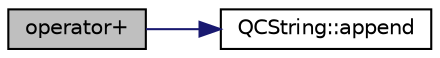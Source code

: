 digraph "operator+"
{
 // LATEX_PDF_SIZE
  edge [fontname="Helvetica",fontsize="10",labelfontname="Helvetica",labelfontsize="10"];
  node [fontname="Helvetica",fontsize="10",shape=record];
  rankdir="LR";
  Node1 [label="operator+",height=0.2,width=0.4,color="black", fillcolor="grey75", style="filled", fontcolor="black",tooltip=" "];
  Node1 -> Node2 [color="midnightblue",fontsize="10",style="solid"];
  Node2 [label="QCString::append",height=0.2,width=0.4,color="black", fillcolor="white", style="filled",URL="$classQCString.html#a8f0a381fdae1427b1182baf0abde21e7",tooltip=" "];
}
